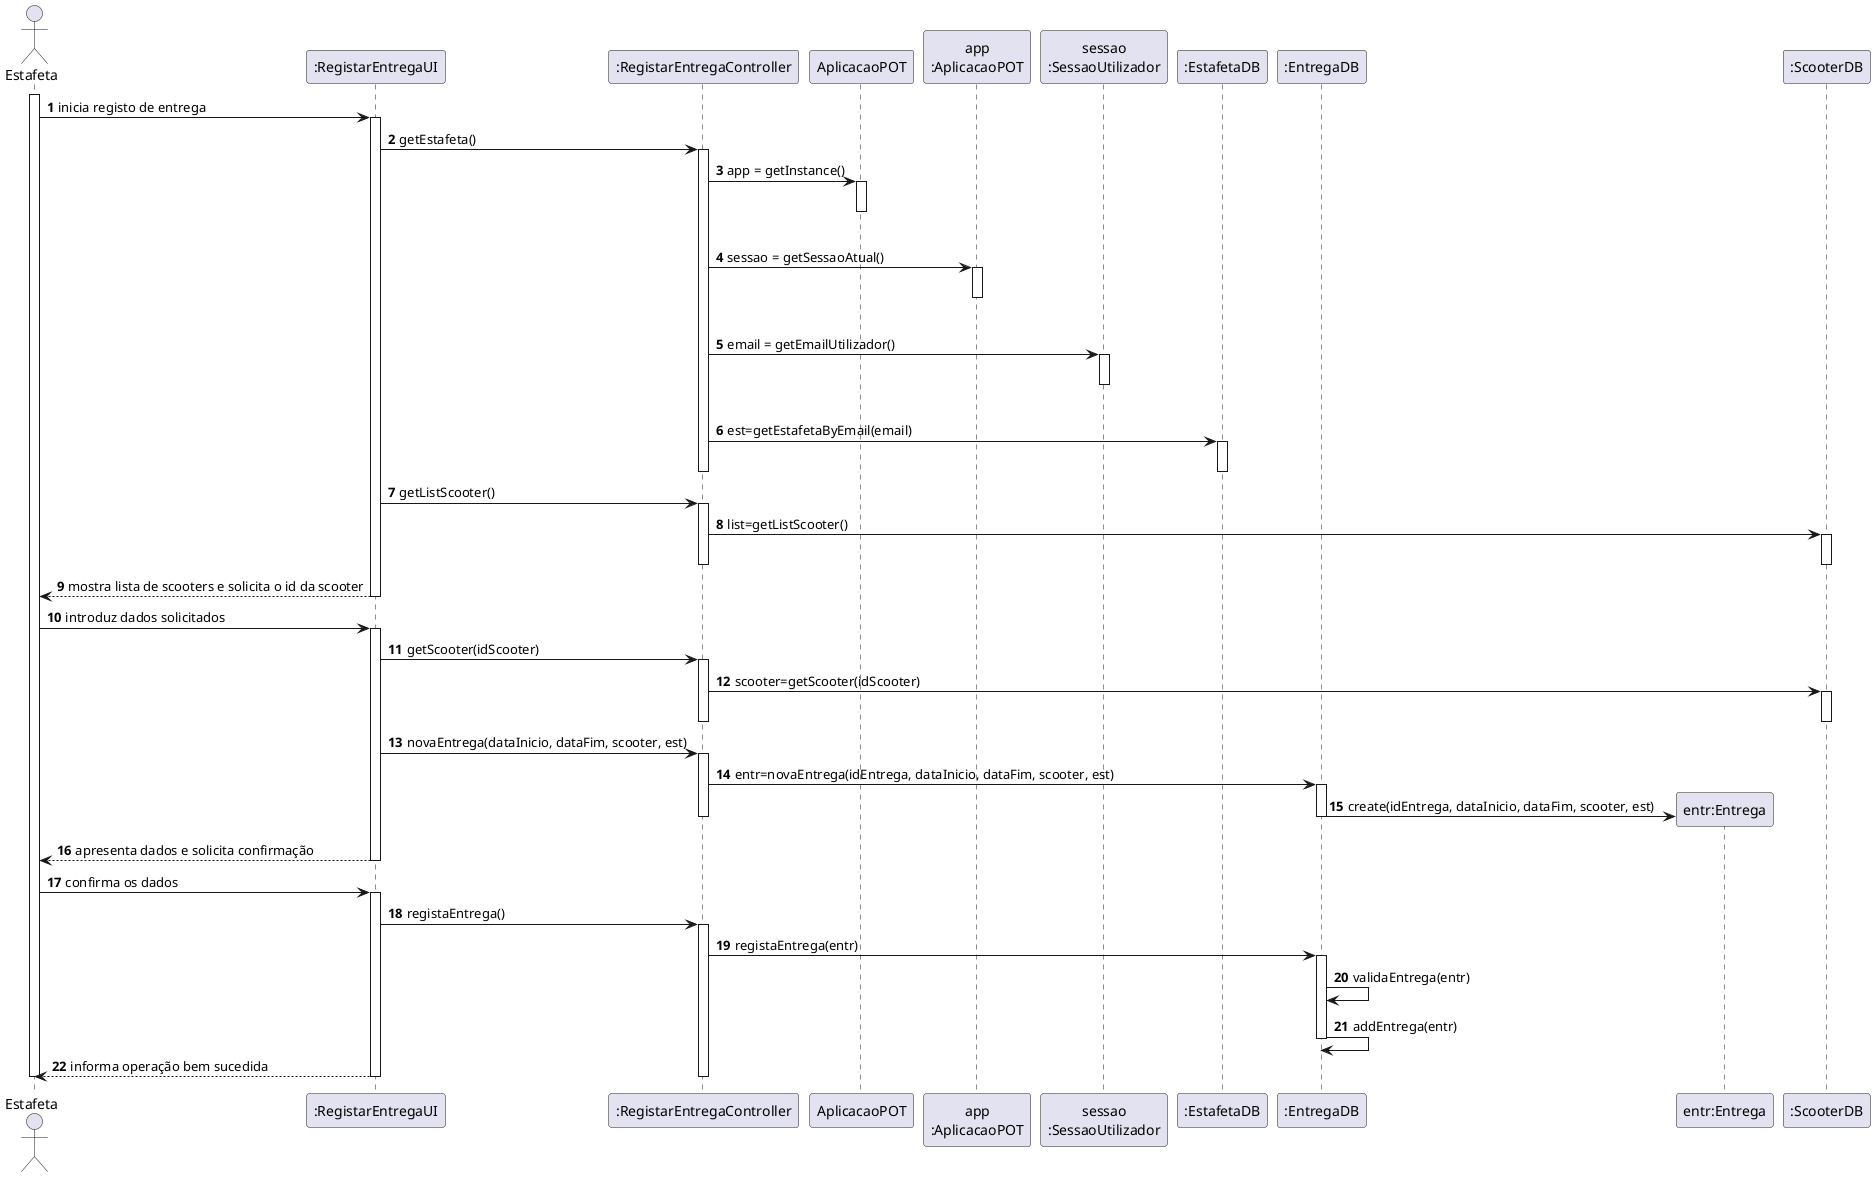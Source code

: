 @startuml
autonumber
actor "Estafeta" as EST

participant ":RegistarEntregaUI" as UI
participant ":RegistarEntregaController" as CTRL
participant "AplicacaoPOT" as _APP
participant "app\n:AplicacaoPOT" as APP
participant "sessao\n:SessaoUtilizador" as SESSAO

participant ":EstafetaDB" as ESTDB
participant ":EntregaDB" as ENTRDB
participant "entr:Entrega" as ENTR

participant ":ScooterDB" as RS


activate EST
EST -> UI : inicia registo de entrega
activate UI
UI -> CTRL : getEstafeta()
activate CTRL
CTRL -> _APP: app = getInstance()
activate _APP
|||
deactivate _APP
CTRL -> APP: sessao = getSessaoAtual()
activate APP
|||
deactivate APP

CTRL -> SESSAO: email = getEmailUtilizador()
activate SESSAO
|||
deactivate SESSAO
CTRL -> ESTDB : est=getEstafetaByEmail(email)
activate ESTDB
deactivate ESTDB
deactivate CTRL
UI -> CTRL : getListScooter()
activate CTRL
CTRL -> RS : list=getListScooter()
activate RS
deactivate RS
deactivate CTRL
UI --> EST : mostra lista de scooters e solicita o id da scooter
deactivate UI

EST -> UI : introduz dados solicitados
activate UI
UI -> CTRL : getScooter(idScooter)
activate CTRL
CTRL -> RS : scooter=getScooter(idScooter)
activate RS
deactivate RS
deactivate CTRL
UI -> CTRL: novaEntrega(dataInicio, dataFim, scooter, est)
activate CTRL
CTRL -> ENTRDB : entr=novaEntrega(idEntrega, dataInicio, dataFim, scooter, est)
activate ENTRDB
ENTRDB -> ENTR ** : create(idEntrega, dataInicio, dataFim, scooter, est)

deactivate ENTRDB
deactivate CTRL
UI --> EST : apresenta dados e solicita confirmação
deactivate UI

EST -> UI : confirma os dados
activate UI
UI -> CTRL : registaEntrega()
activate CTRL
CTRL-> ENTRDB : registaEntrega(entr)
activate ENTRDB
ENTRDB -> ENTRDB : validaEntrega(entr)
ENTRDB -> ENTRDB : addEntrega(entr)
deactivate ENTRDB

UI --> EST : informa operação bem sucedida
deactivate CTRL
deactivate UI

deactivate EST

@enduml